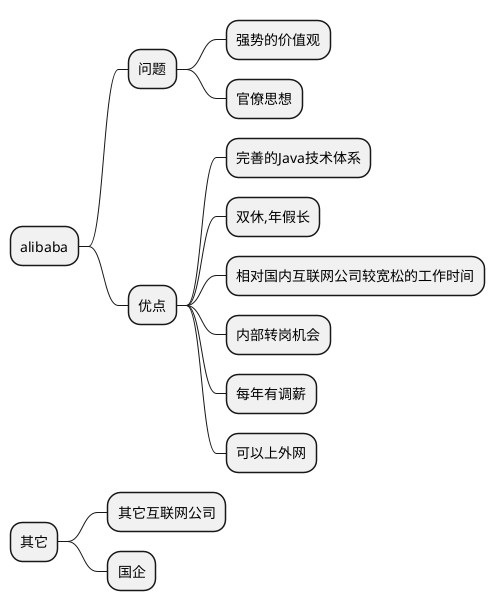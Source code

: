 @startmindmap 中国
* alibaba
** 问题
*** 强势的价值观
*** 官僚思想


** 优点
*** 完善的Java技术体系
*** 双休,年假长
*** 相对国内互联网公司较宽松的工作时间
*** 内部转岗机会
*** 每年有调薪
*** 可以上外网


* 其它
** 其它互联网公司


** 国企


@endmindmap